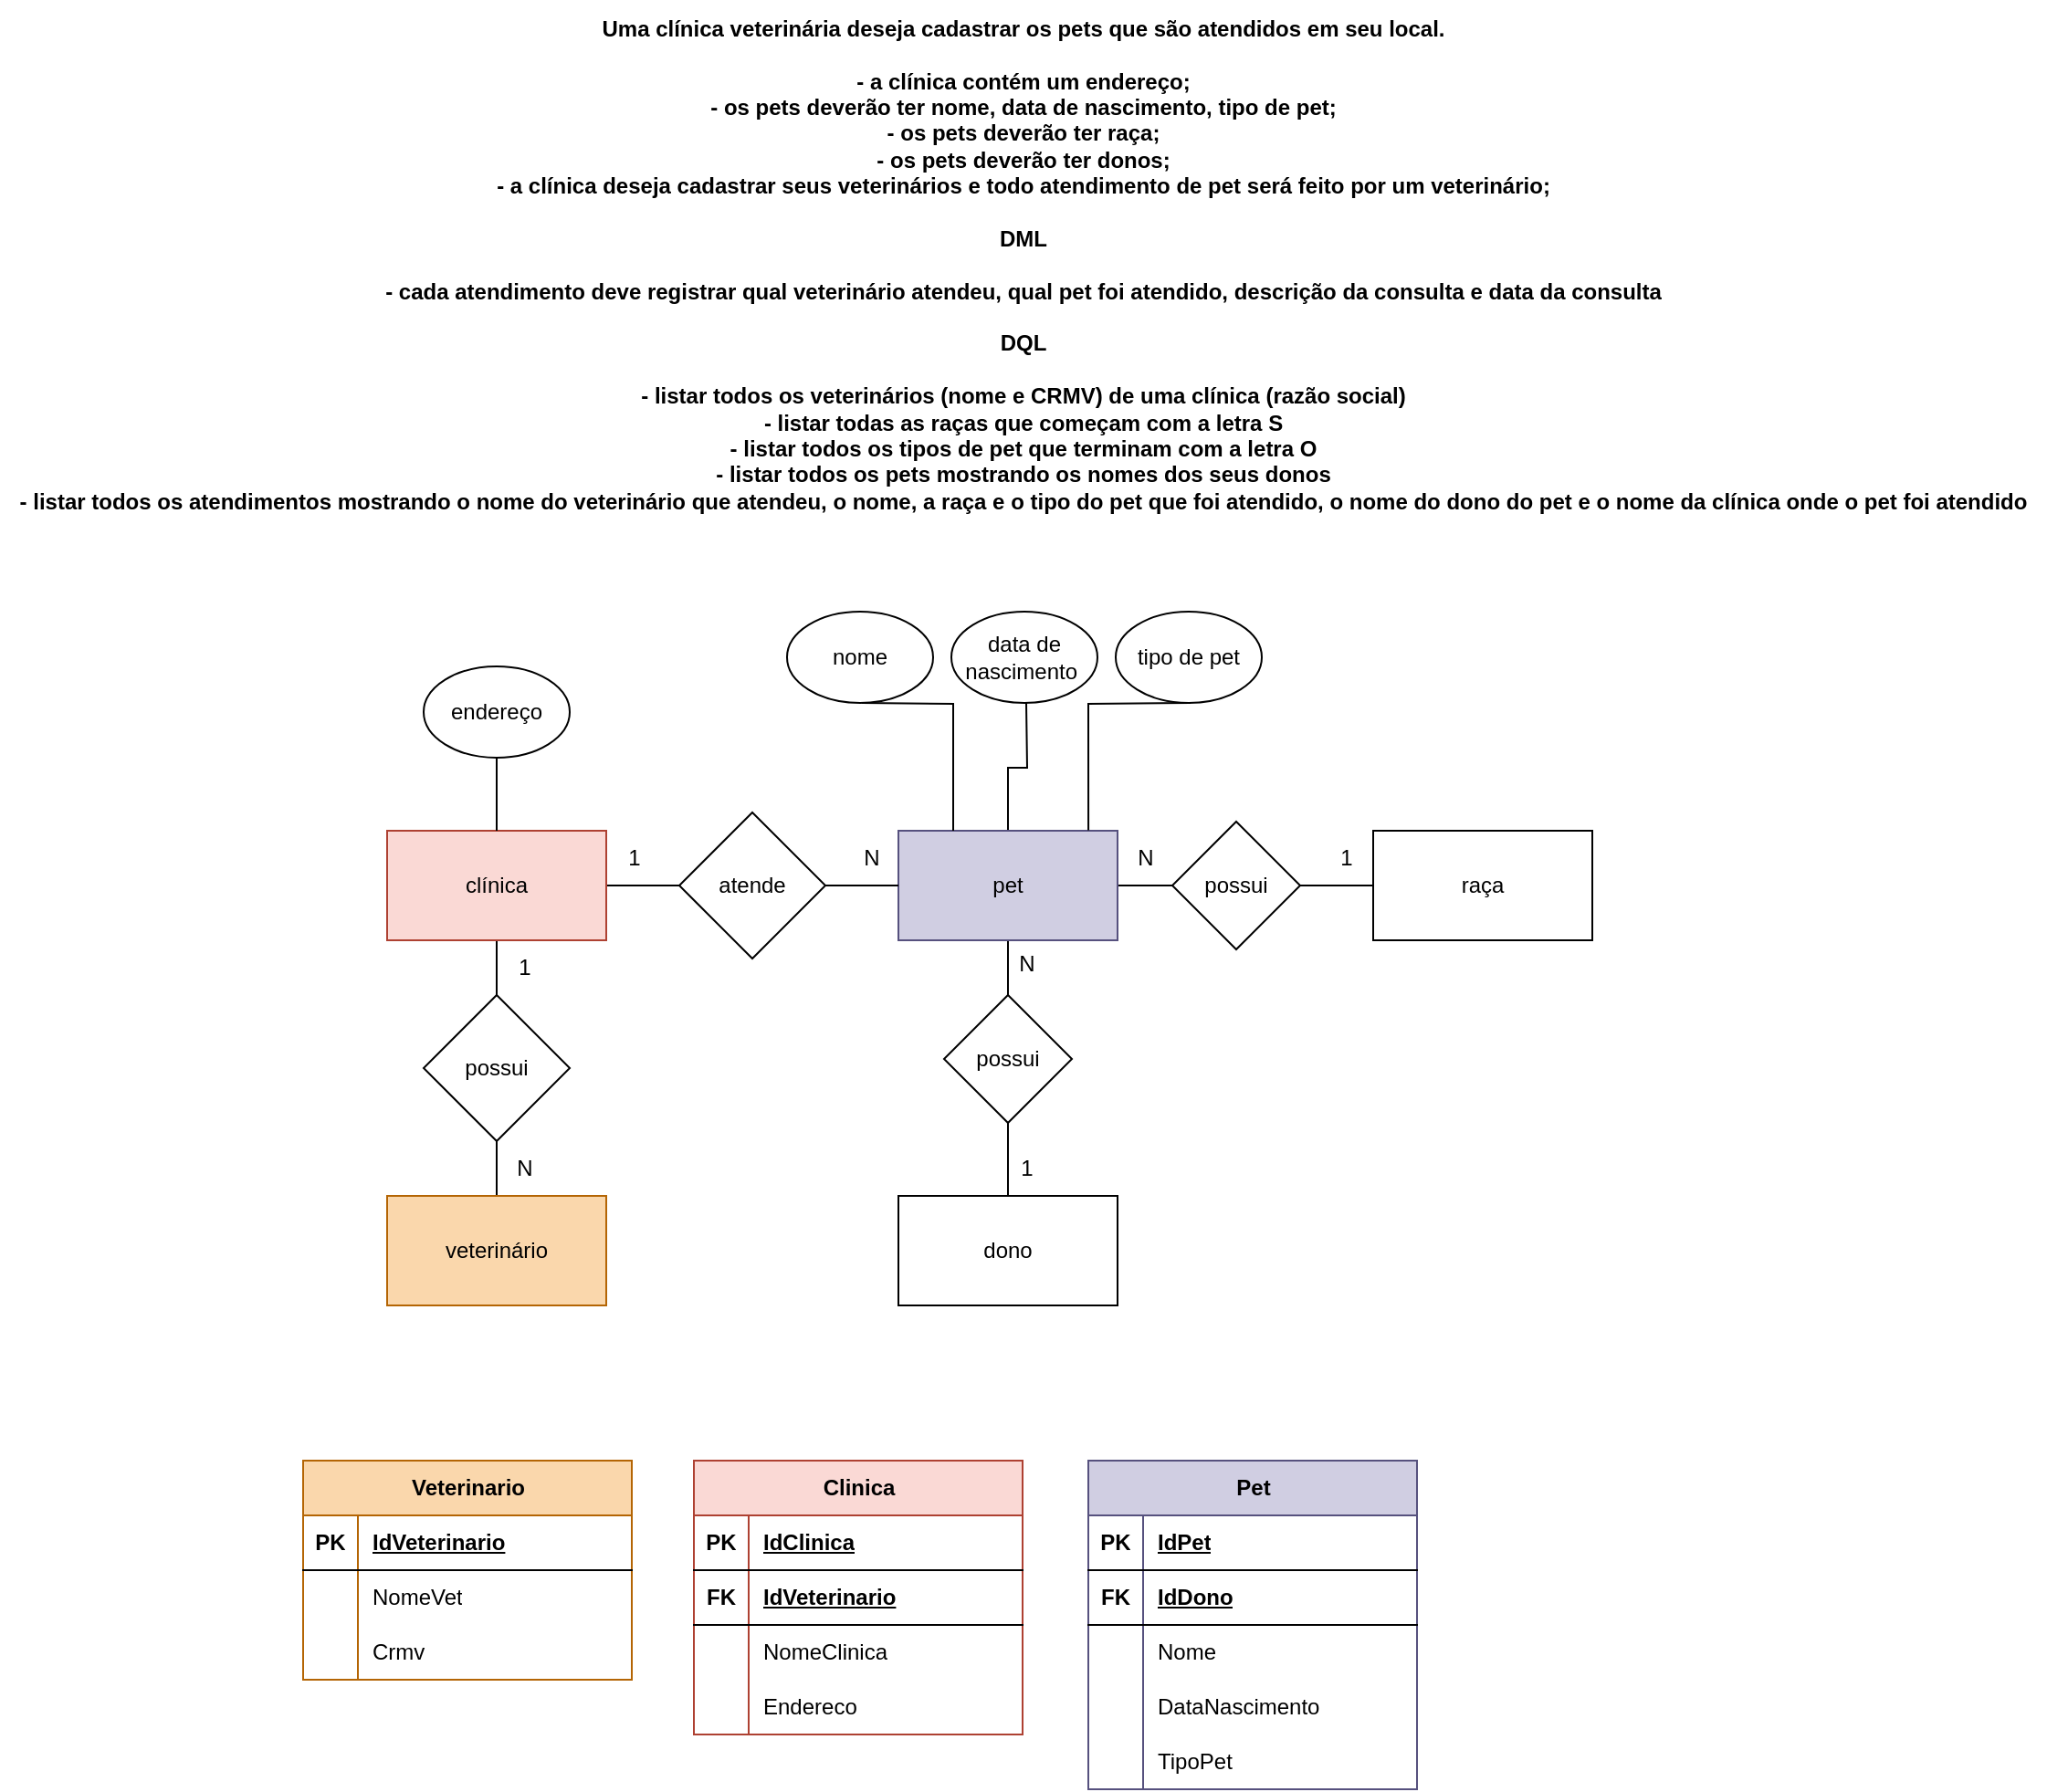 <mxfile version="21.6.5" type="device">
  <diagram name="Página-1" id="kzUicE4KyKBoCqzZGCLQ">
    <mxGraphModel dx="2062" dy="721" grid="1" gridSize="10" guides="1" tooltips="1" connect="1" arrows="1" fold="1" page="1" pageScale="1" pageWidth="827" pageHeight="1169" math="0" shadow="0">
      <root>
        <mxCell id="0" />
        <mxCell id="1" parent="0" />
        <mxCell id="TnxETldwRz7vRZBNHloN-1" value="&lt;div style=&quot;font-size: 12px;&quot;&gt;&lt;span style=&quot;font-size: 12px;&quot;&gt;&lt;font style=&quot;font-size: 12px;&quot;&gt;Uma clínica veterinária deseja cadastrar os pets que são atendidos em seu local.&lt;/font&gt;&lt;/span&gt;&lt;/div&gt;&lt;div style=&quot;font-size: 12px;&quot;&gt;&lt;span style=&quot;font-size: 12px;&quot;&gt;&lt;font style=&quot;font-size: 12px;&quot;&gt;&lt;br style=&quot;font-size: 12px;&quot;&gt;&lt;/font&gt;&lt;/span&gt;&lt;/div&gt;&lt;div style=&quot;font-size: 12px;&quot;&gt;&lt;span style=&quot;font-size: 12px;&quot;&gt;&lt;font style=&quot;font-size: 12px;&quot;&gt;- a clínica contém um endereço;&lt;/font&gt;&lt;/span&gt;&lt;/div&gt;&lt;div style=&quot;font-size: 12px;&quot;&gt;&lt;span style=&quot;font-size: 12px;&quot;&gt;&lt;font style=&quot;font-size: 12px;&quot;&gt;- os pets deverão ter nome, data de nascimento, tipo de pet;&lt;/font&gt;&lt;/span&gt;&lt;/div&gt;&lt;div style=&quot;font-size: 12px;&quot;&gt;&lt;span style=&quot;font-size: 12px;&quot;&gt;&lt;font style=&quot;font-size: 12px;&quot;&gt;- os pets deverão ter raça;&lt;/font&gt;&lt;/span&gt;&lt;/div&gt;&lt;div style=&quot;font-size: 12px;&quot;&gt;&lt;span style=&quot;font-size: 12px;&quot;&gt;&lt;font style=&quot;font-size: 12px;&quot;&gt;- os pets deverão ter donos;&lt;/font&gt;&lt;/span&gt;&lt;/div&gt;&lt;div style=&quot;font-size: 12px;&quot;&gt;&lt;span style=&quot;font-size: 12px;&quot;&gt;&lt;font style=&quot;font-size: 12px;&quot;&gt;- a clínica deseja cadastrar seus veterinários e todo atendimento de pet será feito por um veterinário;&lt;/font&gt;&lt;/span&gt;&lt;/div&gt;&lt;div style=&quot;font-size: 12px;&quot;&gt;&lt;span style=&quot;font-size: 12px;&quot;&gt;&lt;font style=&quot;font-size: 12px;&quot;&gt;&lt;br style=&quot;font-size: 12px;&quot;&gt;&lt;/font&gt;&lt;/span&gt;&lt;/div&gt;&lt;div style=&quot;font-size: 12px;&quot;&gt;&lt;span style=&quot;font-size: 12px;&quot;&gt;&lt;font style=&quot;font-size: 12px;&quot;&gt;DML&lt;/font&gt;&lt;/span&gt;&lt;/div&gt;&lt;div style=&quot;font-size: 12px;&quot;&gt;&lt;span style=&quot;font-size: 12px;&quot;&gt;&lt;font style=&quot;font-size: 12px;&quot;&gt;&lt;br style=&quot;font-size: 12px;&quot;&gt;&lt;/font&gt;&lt;/span&gt;&lt;/div&gt;&lt;div style=&quot;font-size: 12px;&quot;&gt;&lt;span style=&quot;font-size: 12px;&quot;&gt;&lt;font style=&quot;font-size: 12px;&quot;&gt;- cada atendimento deve registrar qual veterinário atendeu, qual pet foi atendido, descrição da consulta e data da consulta&lt;/font&gt;&lt;/span&gt;&lt;/div&gt;&lt;div style=&quot;font-size: 12px;&quot;&gt;&lt;span style=&quot;font-size: 12px;&quot;&gt;&lt;font style=&quot;font-size: 12px;&quot;&gt;&lt;br style=&quot;font-size: 12px;&quot;&gt;&lt;/font&gt;&lt;/span&gt;&lt;/div&gt;&lt;div style=&quot;font-size: 12px;&quot;&gt;&lt;span style=&quot;font-size: 12px;&quot;&gt;&lt;font style=&quot;font-size: 12px;&quot;&gt;DQL&lt;/font&gt;&lt;/span&gt;&lt;/div&gt;&lt;div style=&quot;font-size: 12px;&quot;&gt;&lt;span style=&quot;font-size: 12px;&quot;&gt;&lt;font style=&quot;font-size: 12px;&quot;&gt;&lt;br style=&quot;font-size: 12px;&quot;&gt;&lt;/font&gt;&lt;/span&gt;&lt;/div&gt;&lt;div style=&quot;font-size: 12px;&quot;&gt;&lt;span style=&quot;font-size: 12px;&quot;&gt;&lt;font style=&quot;font-size: 12px;&quot;&gt;- listar todos os veterinários (nome e CRMV) de uma clínica (razão social)&lt;/font&gt;&lt;/span&gt;&lt;/div&gt;&lt;div style=&quot;font-size: 12px;&quot;&gt;&lt;span style=&quot;font-size: 12px;&quot;&gt;&lt;font style=&quot;font-size: 12px;&quot;&gt;- listar todas as raças que começam com a letra S&lt;/font&gt;&lt;/span&gt;&lt;/div&gt;&lt;div style=&quot;font-size: 12px;&quot;&gt;&lt;span style=&quot;font-size: 12px;&quot;&gt;&lt;font style=&quot;font-size: 12px;&quot;&gt;- listar todos os tipos de pet que terminam com a letra O&lt;/font&gt;&lt;/span&gt;&lt;/div&gt;&lt;div style=&quot;font-size: 12px;&quot;&gt;&lt;span style=&quot;font-size: 12px;&quot;&gt;&lt;font style=&quot;font-size: 12px;&quot;&gt;- listar todos os pets mostrando os nomes dos seus donos&lt;/font&gt;&lt;/span&gt;&lt;/div&gt;&lt;div style=&quot;font-size: 12px;&quot;&gt;&lt;span style=&quot;font-size: 12px;&quot;&gt;&lt;font style=&quot;font-size: 12px;&quot;&gt;- listar todos os atendimentos mostrando o nome do veterinário que atendeu, o nome, a raça e o tipo do pet que foi atendido, o nome do dono do pet e o nome da clínica onde o pet foi atendido&lt;/font&gt;&lt;/span&gt;&lt;/div&gt;" style="text;html=1;align=center;verticalAlign=middle;resizable=0;points=[];autosize=1;strokeColor=none;fillColor=none;fontSize=12;fontStyle=1" parent="1" vertex="1">
          <mxGeometry x="-146" y="150" width="1120" height="290" as="geometry" />
        </mxCell>
        <mxCell id="TnxETldwRz7vRZBNHloN-16" value="" style="edgeStyle=orthogonalEdgeStyle;rounded=0;orthogonalLoop=1;jettySize=auto;html=1;endArrow=none;endFill=0;" parent="1" source="TnxETldwRz7vRZBNHloN-2" target="TnxETldwRz7vRZBNHloN-5" edge="1">
          <mxGeometry relative="1" as="geometry" />
        </mxCell>
        <mxCell id="TnxETldwRz7vRZBNHloN-37" style="edgeStyle=orthogonalEdgeStyle;rounded=0;orthogonalLoop=1;jettySize=auto;html=1;exitX=0.5;exitY=1;exitDx=0;exitDy=0;entryX=0.5;entryY=0;entryDx=0;entryDy=0;endArrow=none;endFill=0;" parent="1" source="TnxETldwRz7vRZBNHloN-2" target="TnxETldwRz7vRZBNHloN-36" edge="1">
          <mxGeometry relative="1" as="geometry" />
        </mxCell>
        <mxCell id="TnxETldwRz7vRZBNHloN-2" value="clínica" style="rounded=0;whiteSpace=wrap;html=1;fillColor=#fad9d5;strokeColor=#ae4132;" parent="1" vertex="1">
          <mxGeometry x="66" y="605" width="120" height="60" as="geometry" />
        </mxCell>
        <mxCell id="TnxETldwRz7vRZBNHloN-18" value="" style="edgeStyle=orthogonalEdgeStyle;rounded=0;orthogonalLoop=1;jettySize=auto;html=1;endArrow=none;endFill=0;" parent="1" source="TnxETldwRz7vRZBNHloN-3" target="TnxETldwRz7vRZBNHloN-2" edge="1">
          <mxGeometry relative="1" as="geometry" />
        </mxCell>
        <mxCell id="TnxETldwRz7vRZBNHloN-3" value="endereço" style="ellipse;whiteSpace=wrap;html=1;" parent="1" vertex="1">
          <mxGeometry x="86" y="515" width="80" height="50" as="geometry" />
        </mxCell>
        <mxCell id="TnxETldwRz7vRZBNHloN-25" value="" style="edgeStyle=orthogonalEdgeStyle;rounded=0;orthogonalLoop=1;jettySize=auto;html=1;endArrow=none;endFill=0;" parent="1" source="TnxETldwRz7vRZBNHloN-4" target="TnxETldwRz7vRZBNHloN-24" edge="1">
          <mxGeometry relative="1" as="geometry" />
        </mxCell>
        <mxCell id="TnxETldwRz7vRZBNHloN-31" value="" style="edgeStyle=orthogonalEdgeStyle;rounded=0;orthogonalLoop=1;jettySize=auto;html=1;endArrow=none;endFill=0;" parent="1" source="TnxETldwRz7vRZBNHloN-4" edge="1">
          <mxGeometry relative="1" as="geometry">
            <mxPoint x="416" y="535" as="targetPoint" />
          </mxGeometry>
        </mxCell>
        <mxCell id="TnxETldwRz7vRZBNHloN-43" style="edgeStyle=orthogonalEdgeStyle;rounded=0;orthogonalLoop=1;jettySize=auto;html=1;exitX=0.5;exitY=1;exitDx=0;exitDy=0;endArrow=none;endFill=0;" parent="1" source="TnxETldwRz7vRZBNHloN-4" target="TnxETldwRz7vRZBNHloN-34" edge="1">
          <mxGeometry relative="1" as="geometry" />
        </mxCell>
        <mxCell id="TnxETldwRz7vRZBNHloN-4" value="pet" style="rounded=0;whiteSpace=wrap;html=1;fillColor=#d0cee2;strokeColor=#56517e;" parent="1" vertex="1">
          <mxGeometry x="346" y="605" width="120" height="60" as="geometry" />
        </mxCell>
        <mxCell id="TnxETldwRz7vRZBNHloN-17" value="" style="edgeStyle=orthogonalEdgeStyle;rounded=0;orthogonalLoop=1;jettySize=auto;html=1;endArrow=none;endFill=0;" parent="1" source="TnxETldwRz7vRZBNHloN-5" target="TnxETldwRz7vRZBNHloN-4" edge="1">
          <mxGeometry relative="1" as="geometry" />
        </mxCell>
        <mxCell id="TnxETldwRz7vRZBNHloN-5" value="atende" style="rhombus;whiteSpace=wrap;html=1;" parent="1" vertex="1">
          <mxGeometry x="226" y="595" width="80" height="80" as="geometry" />
        </mxCell>
        <mxCell id="TnxETldwRz7vRZBNHloN-32" style="edgeStyle=orthogonalEdgeStyle;rounded=0;orthogonalLoop=1;jettySize=auto;html=1;entryX=0.25;entryY=0;entryDx=0;entryDy=0;endArrow=none;endFill=0;" parent="1" target="TnxETldwRz7vRZBNHloN-4" edge="1">
          <mxGeometry relative="1" as="geometry">
            <mxPoint x="326" y="535" as="sourcePoint" />
          </mxGeometry>
        </mxCell>
        <mxCell id="TnxETldwRz7vRZBNHloN-7" value="nome" style="ellipse;whiteSpace=wrap;html=1;" parent="1" vertex="1">
          <mxGeometry x="285" y="485" width="80" height="50" as="geometry" />
        </mxCell>
        <mxCell id="TnxETldwRz7vRZBNHloN-8" value="data de nascimento&amp;nbsp;" style="ellipse;whiteSpace=wrap;html=1;" parent="1" vertex="1">
          <mxGeometry x="375" y="485" width="80" height="50" as="geometry" />
        </mxCell>
        <mxCell id="TnxETldwRz7vRZBNHloN-11" value="raça" style="rounded=0;whiteSpace=wrap;html=1;" parent="1" vertex="1">
          <mxGeometry x="606" y="605" width="120" height="60" as="geometry" />
        </mxCell>
        <mxCell id="TnxETldwRz7vRZBNHloN-33" style="edgeStyle=orthogonalEdgeStyle;rounded=0;orthogonalLoop=1;jettySize=auto;html=1;exitX=0.5;exitY=1;exitDx=0;exitDy=0;entryX=0.867;entryY=-0.004;entryDx=0;entryDy=0;entryPerimeter=0;endArrow=none;endFill=0;" parent="1" target="TnxETldwRz7vRZBNHloN-4" edge="1">
          <mxGeometry relative="1" as="geometry">
            <mxPoint x="506" y="535" as="sourcePoint" />
          </mxGeometry>
        </mxCell>
        <mxCell id="TnxETldwRz7vRZBNHloN-22" value="tipo de pet" style="ellipse;whiteSpace=wrap;html=1;" parent="1" vertex="1">
          <mxGeometry x="465" y="485" width="80" height="50" as="geometry" />
        </mxCell>
        <mxCell id="TnxETldwRz7vRZBNHloN-26" value="" style="edgeStyle=orthogonalEdgeStyle;rounded=0;orthogonalLoop=1;jettySize=auto;html=1;endArrow=none;endFill=0;" parent="1" source="TnxETldwRz7vRZBNHloN-24" target="TnxETldwRz7vRZBNHloN-11" edge="1">
          <mxGeometry relative="1" as="geometry" />
        </mxCell>
        <mxCell id="TnxETldwRz7vRZBNHloN-24" value="possui" style="rhombus;whiteSpace=wrap;html=1;" parent="1" vertex="1">
          <mxGeometry x="496" y="600" width="70" height="70" as="geometry" />
        </mxCell>
        <mxCell id="TnxETldwRz7vRZBNHloN-27" value="1" style="text;html=1;align=center;verticalAlign=middle;resizable=0;points=[];autosize=1;strokeColor=none;fillColor=none;" parent="1" vertex="1">
          <mxGeometry x="186" y="605" width="30" height="30" as="geometry" />
        </mxCell>
        <mxCell id="TnxETldwRz7vRZBNHloN-28" value="N" style="text;html=1;align=center;verticalAlign=middle;resizable=0;points=[];autosize=1;strokeColor=none;fillColor=none;" parent="1" vertex="1">
          <mxGeometry x="316" y="605" width="30" height="30" as="geometry" />
        </mxCell>
        <mxCell id="TnxETldwRz7vRZBNHloN-29" value="N" style="text;html=1;align=center;verticalAlign=middle;resizable=0;points=[];autosize=1;strokeColor=none;fillColor=none;" parent="1" vertex="1">
          <mxGeometry x="466" y="605" width="30" height="30" as="geometry" />
        </mxCell>
        <mxCell id="TnxETldwRz7vRZBNHloN-30" value="1" style="text;html=1;align=center;verticalAlign=middle;resizable=0;points=[];autosize=1;strokeColor=none;fillColor=none;" parent="1" vertex="1">
          <mxGeometry x="576" y="605" width="30" height="30" as="geometry" />
        </mxCell>
        <mxCell id="TnxETldwRz7vRZBNHloN-45" style="edgeStyle=orthogonalEdgeStyle;rounded=0;orthogonalLoop=1;jettySize=auto;html=1;exitX=0.5;exitY=1;exitDx=0;exitDy=0;entryX=0.5;entryY=0;entryDx=0;entryDy=0;endArrow=none;endFill=0;" parent="1" source="TnxETldwRz7vRZBNHloN-34" target="TnxETldwRz7vRZBNHloN-42" edge="1">
          <mxGeometry relative="1" as="geometry" />
        </mxCell>
        <mxCell id="TnxETldwRz7vRZBNHloN-34" value="possui" style="rhombus;whiteSpace=wrap;html=1;" parent="1" vertex="1">
          <mxGeometry x="371" y="695" width="70" height="70" as="geometry" />
        </mxCell>
        <mxCell id="TnxETldwRz7vRZBNHloN-38" style="edgeStyle=orthogonalEdgeStyle;rounded=0;orthogonalLoop=1;jettySize=auto;html=1;exitX=0.5;exitY=0;exitDx=0;exitDy=0;entryX=0.5;entryY=1;entryDx=0;entryDy=0;endArrow=none;endFill=0;" parent="1" source="TnxETldwRz7vRZBNHloN-35" target="TnxETldwRz7vRZBNHloN-36" edge="1">
          <mxGeometry relative="1" as="geometry" />
        </mxCell>
        <mxCell id="TnxETldwRz7vRZBNHloN-35" value="veterinário" style="rounded=0;whiteSpace=wrap;html=1;fillColor=#fad7ac;strokeColor=#b46504;" parent="1" vertex="1">
          <mxGeometry x="66" y="805" width="120" height="60" as="geometry" />
        </mxCell>
        <mxCell id="TnxETldwRz7vRZBNHloN-36" value="possui" style="rhombus;whiteSpace=wrap;html=1;" parent="1" vertex="1">
          <mxGeometry x="86" y="695" width="80" height="80" as="geometry" />
        </mxCell>
        <mxCell id="TnxETldwRz7vRZBNHloN-39" value="N" style="text;html=1;align=center;verticalAlign=middle;resizable=0;points=[];autosize=1;strokeColor=none;fillColor=none;" parent="1" vertex="1">
          <mxGeometry x="126" y="775" width="30" height="30" as="geometry" />
        </mxCell>
        <mxCell id="TnxETldwRz7vRZBNHloN-40" value="1" style="text;html=1;align=center;verticalAlign=middle;resizable=0;points=[];autosize=1;strokeColor=none;fillColor=none;" parent="1" vertex="1">
          <mxGeometry x="126" y="665" width="30" height="30" as="geometry" />
        </mxCell>
        <mxCell id="TnxETldwRz7vRZBNHloN-42" value="dono" style="rounded=0;whiteSpace=wrap;html=1;" parent="1" vertex="1">
          <mxGeometry x="346" y="805" width="120" height="60" as="geometry" />
        </mxCell>
        <mxCell id="TnxETldwRz7vRZBNHloN-46" value="N" style="text;html=1;align=center;verticalAlign=middle;resizable=0;points=[];autosize=1;strokeColor=none;fillColor=none;" parent="1" vertex="1">
          <mxGeometry x="401" y="663" width="30" height="30" as="geometry" />
        </mxCell>
        <mxCell id="TnxETldwRz7vRZBNHloN-47" value="1" style="text;html=1;align=center;verticalAlign=middle;resizable=0;points=[];autosize=1;strokeColor=none;fillColor=none;" parent="1" vertex="1">
          <mxGeometry x="401" y="775" width="30" height="30" as="geometry" />
        </mxCell>
        <mxCell id="SVaCjbMTwRTQJG_0nI59-1" value="Veterinario" style="shape=table;startSize=30;container=1;collapsible=1;childLayout=tableLayout;fixedRows=1;rowLines=0;fontStyle=1;align=center;resizeLast=1;html=1;fillColor=#fad7ac;strokeColor=#b46504;" parent="1" vertex="1">
          <mxGeometry x="20" y="950" width="180" height="120" as="geometry" />
        </mxCell>
        <mxCell id="SVaCjbMTwRTQJG_0nI59-2" value="" style="shape=tableRow;horizontal=0;startSize=0;swimlaneHead=0;swimlaneBody=0;fillColor=none;collapsible=0;dropTarget=0;points=[[0,0.5],[1,0.5]];portConstraint=eastwest;top=0;left=0;right=0;bottom=1;" parent="SVaCjbMTwRTQJG_0nI59-1" vertex="1">
          <mxGeometry y="30" width="180" height="30" as="geometry" />
        </mxCell>
        <mxCell id="SVaCjbMTwRTQJG_0nI59-3" value="PK" style="shape=partialRectangle;connectable=0;fillColor=none;top=0;left=0;bottom=0;right=0;fontStyle=1;overflow=hidden;whiteSpace=wrap;html=1;" parent="SVaCjbMTwRTQJG_0nI59-2" vertex="1">
          <mxGeometry width="30" height="30" as="geometry">
            <mxRectangle width="30" height="30" as="alternateBounds" />
          </mxGeometry>
        </mxCell>
        <mxCell id="SVaCjbMTwRTQJG_0nI59-4" value="IdVeterinario" style="shape=partialRectangle;connectable=0;fillColor=none;top=0;left=0;bottom=0;right=0;align=left;spacingLeft=6;fontStyle=5;overflow=hidden;whiteSpace=wrap;html=1;" parent="SVaCjbMTwRTQJG_0nI59-2" vertex="1">
          <mxGeometry x="30" width="150" height="30" as="geometry">
            <mxRectangle width="150" height="30" as="alternateBounds" />
          </mxGeometry>
        </mxCell>
        <mxCell id="SVaCjbMTwRTQJG_0nI59-5" value="" style="shape=tableRow;horizontal=0;startSize=0;swimlaneHead=0;swimlaneBody=0;fillColor=none;collapsible=0;dropTarget=0;points=[[0,0.5],[1,0.5]];portConstraint=eastwest;top=0;left=0;right=0;bottom=0;" parent="SVaCjbMTwRTQJG_0nI59-1" vertex="1">
          <mxGeometry y="60" width="180" height="30" as="geometry" />
        </mxCell>
        <mxCell id="SVaCjbMTwRTQJG_0nI59-6" value="" style="shape=partialRectangle;connectable=0;fillColor=none;top=0;left=0;bottom=0;right=0;editable=1;overflow=hidden;whiteSpace=wrap;html=1;" parent="SVaCjbMTwRTQJG_0nI59-5" vertex="1">
          <mxGeometry width="30" height="30" as="geometry">
            <mxRectangle width="30" height="30" as="alternateBounds" />
          </mxGeometry>
        </mxCell>
        <mxCell id="SVaCjbMTwRTQJG_0nI59-7" value="NomeVet" style="shape=partialRectangle;connectable=0;fillColor=none;top=0;left=0;bottom=0;right=0;align=left;spacingLeft=6;overflow=hidden;whiteSpace=wrap;html=1;" parent="SVaCjbMTwRTQJG_0nI59-5" vertex="1">
          <mxGeometry x="30" width="150" height="30" as="geometry">
            <mxRectangle width="150" height="30" as="alternateBounds" />
          </mxGeometry>
        </mxCell>
        <mxCell id="SVaCjbMTwRTQJG_0nI59-8" value="" style="shape=tableRow;horizontal=0;startSize=0;swimlaneHead=0;swimlaneBody=0;fillColor=none;collapsible=0;dropTarget=0;points=[[0,0.5],[1,0.5]];portConstraint=eastwest;top=0;left=0;right=0;bottom=0;" parent="SVaCjbMTwRTQJG_0nI59-1" vertex="1">
          <mxGeometry y="90" width="180" height="30" as="geometry" />
        </mxCell>
        <mxCell id="SVaCjbMTwRTQJG_0nI59-9" value="" style="shape=partialRectangle;connectable=0;fillColor=none;top=0;left=0;bottom=0;right=0;editable=1;overflow=hidden;whiteSpace=wrap;html=1;" parent="SVaCjbMTwRTQJG_0nI59-8" vertex="1">
          <mxGeometry width="30" height="30" as="geometry">
            <mxRectangle width="30" height="30" as="alternateBounds" />
          </mxGeometry>
        </mxCell>
        <mxCell id="SVaCjbMTwRTQJG_0nI59-10" value="Crmv" style="shape=partialRectangle;connectable=0;fillColor=none;top=0;left=0;bottom=0;right=0;align=left;spacingLeft=6;overflow=hidden;whiteSpace=wrap;html=1;" parent="SVaCjbMTwRTQJG_0nI59-8" vertex="1">
          <mxGeometry x="30" width="150" height="30" as="geometry">
            <mxRectangle width="150" height="30" as="alternateBounds" />
          </mxGeometry>
        </mxCell>
        <mxCell id="SVaCjbMTwRTQJG_0nI59-14" value="Clinica" style="shape=table;startSize=30;container=1;collapsible=1;childLayout=tableLayout;fixedRows=1;rowLines=0;fontStyle=1;align=center;resizeLast=1;html=1;fillColor=#fad9d5;strokeColor=#ae4132;" parent="1" vertex="1">
          <mxGeometry x="234" y="950" width="180" height="150" as="geometry" />
        </mxCell>
        <mxCell id="SVaCjbMTwRTQJG_0nI59-15" value="" style="shape=tableRow;horizontal=0;startSize=0;swimlaneHead=0;swimlaneBody=0;fillColor=none;collapsible=0;dropTarget=0;points=[[0,0.5],[1,0.5]];portConstraint=eastwest;top=0;left=0;right=0;bottom=1;" parent="SVaCjbMTwRTQJG_0nI59-14" vertex="1">
          <mxGeometry y="30" width="180" height="30" as="geometry" />
        </mxCell>
        <mxCell id="SVaCjbMTwRTQJG_0nI59-16" value="PK" style="shape=partialRectangle;connectable=0;fillColor=none;top=0;left=0;bottom=0;right=0;fontStyle=1;overflow=hidden;whiteSpace=wrap;html=1;" parent="SVaCjbMTwRTQJG_0nI59-15" vertex="1">
          <mxGeometry width="30" height="30" as="geometry">
            <mxRectangle width="30" height="30" as="alternateBounds" />
          </mxGeometry>
        </mxCell>
        <mxCell id="SVaCjbMTwRTQJG_0nI59-17" value="IdClinica" style="shape=partialRectangle;connectable=0;fillColor=none;top=0;left=0;bottom=0;right=0;align=left;spacingLeft=6;fontStyle=5;overflow=hidden;whiteSpace=wrap;html=1;" parent="SVaCjbMTwRTQJG_0nI59-15" vertex="1">
          <mxGeometry x="30" width="150" height="30" as="geometry">
            <mxRectangle width="150" height="30" as="alternateBounds" />
          </mxGeometry>
        </mxCell>
        <mxCell id="840rjsy02p4jFIktRwnc-4" style="shape=tableRow;horizontal=0;startSize=0;swimlaneHead=0;swimlaneBody=0;fillColor=none;collapsible=0;dropTarget=0;points=[[0,0.5],[1,0.5]];portConstraint=eastwest;top=0;left=0;right=0;bottom=1;" vertex="1" parent="SVaCjbMTwRTQJG_0nI59-14">
          <mxGeometry y="60" width="180" height="30" as="geometry" />
        </mxCell>
        <mxCell id="840rjsy02p4jFIktRwnc-5" value="FK" style="shape=partialRectangle;connectable=0;fillColor=none;top=0;left=0;bottom=0;right=0;fontStyle=1;overflow=hidden;whiteSpace=wrap;html=1;" vertex="1" parent="840rjsy02p4jFIktRwnc-4">
          <mxGeometry width="30" height="30" as="geometry">
            <mxRectangle width="30" height="30" as="alternateBounds" />
          </mxGeometry>
        </mxCell>
        <mxCell id="840rjsy02p4jFIktRwnc-6" value="IdVeterinario" style="shape=partialRectangle;connectable=0;fillColor=none;top=0;left=0;bottom=0;right=0;align=left;spacingLeft=6;fontStyle=5;overflow=hidden;whiteSpace=wrap;html=1;" vertex="1" parent="840rjsy02p4jFIktRwnc-4">
          <mxGeometry x="30" width="150" height="30" as="geometry">
            <mxRectangle width="150" height="30" as="alternateBounds" />
          </mxGeometry>
        </mxCell>
        <mxCell id="SVaCjbMTwRTQJG_0nI59-18" value="" style="shape=tableRow;horizontal=0;startSize=0;swimlaneHead=0;swimlaneBody=0;fillColor=none;collapsible=0;dropTarget=0;points=[[0,0.5],[1,0.5]];portConstraint=eastwest;top=0;left=0;right=0;bottom=0;" parent="SVaCjbMTwRTQJG_0nI59-14" vertex="1">
          <mxGeometry y="90" width="180" height="30" as="geometry" />
        </mxCell>
        <mxCell id="SVaCjbMTwRTQJG_0nI59-19" value="" style="shape=partialRectangle;connectable=0;fillColor=none;top=0;left=0;bottom=0;right=0;editable=1;overflow=hidden;whiteSpace=wrap;html=1;" parent="SVaCjbMTwRTQJG_0nI59-18" vertex="1">
          <mxGeometry width="30" height="30" as="geometry">
            <mxRectangle width="30" height="30" as="alternateBounds" />
          </mxGeometry>
        </mxCell>
        <mxCell id="SVaCjbMTwRTQJG_0nI59-20" value="NomeClinica" style="shape=partialRectangle;connectable=0;fillColor=none;top=0;left=0;bottom=0;right=0;align=left;spacingLeft=6;overflow=hidden;whiteSpace=wrap;html=1;" parent="SVaCjbMTwRTQJG_0nI59-18" vertex="1">
          <mxGeometry x="30" width="150" height="30" as="geometry">
            <mxRectangle width="150" height="30" as="alternateBounds" />
          </mxGeometry>
        </mxCell>
        <mxCell id="SVaCjbMTwRTQJG_0nI59-21" value="" style="shape=tableRow;horizontal=0;startSize=0;swimlaneHead=0;swimlaneBody=0;fillColor=none;collapsible=0;dropTarget=0;points=[[0,0.5],[1,0.5]];portConstraint=eastwest;top=0;left=0;right=0;bottom=0;" parent="SVaCjbMTwRTQJG_0nI59-14" vertex="1">
          <mxGeometry y="120" width="180" height="30" as="geometry" />
        </mxCell>
        <mxCell id="SVaCjbMTwRTQJG_0nI59-22" value="" style="shape=partialRectangle;connectable=0;fillColor=none;top=0;left=0;bottom=0;right=0;editable=1;overflow=hidden;whiteSpace=wrap;html=1;" parent="SVaCjbMTwRTQJG_0nI59-21" vertex="1">
          <mxGeometry width="30" height="30" as="geometry">
            <mxRectangle width="30" height="30" as="alternateBounds" />
          </mxGeometry>
        </mxCell>
        <mxCell id="SVaCjbMTwRTQJG_0nI59-23" value="Endereco" style="shape=partialRectangle;connectable=0;fillColor=none;top=0;left=0;bottom=0;right=0;align=left;spacingLeft=6;overflow=hidden;whiteSpace=wrap;html=1;" parent="SVaCjbMTwRTQJG_0nI59-21" vertex="1">
          <mxGeometry x="30" width="150" height="30" as="geometry">
            <mxRectangle width="150" height="30" as="alternateBounds" />
          </mxGeometry>
        </mxCell>
        <mxCell id="840rjsy02p4jFIktRwnc-7" value="Pet" style="shape=table;startSize=30;container=1;collapsible=1;childLayout=tableLayout;fixedRows=1;rowLines=0;fontStyle=1;align=center;resizeLast=1;html=1;fillColor=#d0cee2;strokeColor=#56517e;" vertex="1" parent="1">
          <mxGeometry x="450" y="950" width="180" height="180" as="geometry" />
        </mxCell>
        <mxCell id="840rjsy02p4jFIktRwnc-8" value="" style="shape=tableRow;horizontal=0;startSize=0;swimlaneHead=0;swimlaneBody=0;fillColor=none;collapsible=0;dropTarget=0;points=[[0,0.5],[1,0.5]];portConstraint=eastwest;top=0;left=0;right=0;bottom=1;" vertex="1" parent="840rjsy02p4jFIktRwnc-7">
          <mxGeometry y="30" width="180" height="30" as="geometry" />
        </mxCell>
        <mxCell id="840rjsy02p4jFIktRwnc-9" value="PK" style="shape=partialRectangle;connectable=0;fillColor=none;top=0;left=0;bottom=0;right=0;fontStyle=1;overflow=hidden;whiteSpace=wrap;html=1;" vertex="1" parent="840rjsy02p4jFIktRwnc-8">
          <mxGeometry width="30" height="30" as="geometry">
            <mxRectangle width="30" height="30" as="alternateBounds" />
          </mxGeometry>
        </mxCell>
        <mxCell id="840rjsy02p4jFIktRwnc-10" value="IdPet" style="shape=partialRectangle;connectable=0;fillColor=none;top=0;left=0;bottom=0;right=0;align=left;spacingLeft=6;fontStyle=5;overflow=hidden;whiteSpace=wrap;html=1;" vertex="1" parent="840rjsy02p4jFIktRwnc-8">
          <mxGeometry x="30" width="150" height="30" as="geometry">
            <mxRectangle width="150" height="30" as="alternateBounds" />
          </mxGeometry>
        </mxCell>
        <mxCell id="840rjsy02p4jFIktRwnc-20" style="shape=tableRow;horizontal=0;startSize=0;swimlaneHead=0;swimlaneBody=0;fillColor=none;collapsible=0;dropTarget=0;points=[[0,0.5],[1,0.5]];portConstraint=eastwest;top=0;left=0;right=0;bottom=1;" vertex="1" parent="840rjsy02p4jFIktRwnc-7">
          <mxGeometry y="60" width="180" height="30" as="geometry" />
        </mxCell>
        <mxCell id="840rjsy02p4jFIktRwnc-21" value="FK" style="shape=partialRectangle;connectable=0;fillColor=none;top=0;left=0;bottom=0;right=0;fontStyle=1;overflow=hidden;whiteSpace=wrap;html=1;" vertex="1" parent="840rjsy02p4jFIktRwnc-20">
          <mxGeometry width="30" height="30" as="geometry">
            <mxRectangle width="30" height="30" as="alternateBounds" />
          </mxGeometry>
        </mxCell>
        <mxCell id="840rjsy02p4jFIktRwnc-22" value="IdDono" style="shape=partialRectangle;connectable=0;fillColor=none;top=0;left=0;bottom=0;right=0;align=left;spacingLeft=6;fontStyle=5;overflow=hidden;whiteSpace=wrap;html=1;" vertex="1" parent="840rjsy02p4jFIktRwnc-20">
          <mxGeometry x="30" width="150" height="30" as="geometry">
            <mxRectangle width="150" height="30" as="alternateBounds" />
          </mxGeometry>
        </mxCell>
        <mxCell id="840rjsy02p4jFIktRwnc-11" value="" style="shape=tableRow;horizontal=0;startSize=0;swimlaneHead=0;swimlaneBody=0;fillColor=none;collapsible=0;dropTarget=0;points=[[0,0.5],[1,0.5]];portConstraint=eastwest;top=0;left=0;right=0;bottom=0;" vertex="1" parent="840rjsy02p4jFIktRwnc-7">
          <mxGeometry y="90" width="180" height="30" as="geometry" />
        </mxCell>
        <mxCell id="840rjsy02p4jFIktRwnc-12" value="" style="shape=partialRectangle;connectable=0;fillColor=none;top=0;left=0;bottom=0;right=0;editable=1;overflow=hidden;whiteSpace=wrap;html=1;" vertex="1" parent="840rjsy02p4jFIktRwnc-11">
          <mxGeometry width="30" height="30" as="geometry">
            <mxRectangle width="30" height="30" as="alternateBounds" />
          </mxGeometry>
        </mxCell>
        <mxCell id="840rjsy02p4jFIktRwnc-13" value="Nome" style="shape=partialRectangle;connectable=0;fillColor=none;top=0;left=0;bottom=0;right=0;align=left;spacingLeft=6;overflow=hidden;whiteSpace=wrap;html=1;" vertex="1" parent="840rjsy02p4jFIktRwnc-11">
          <mxGeometry x="30" width="150" height="30" as="geometry">
            <mxRectangle width="150" height="30" as="alternateBounds" />
          </mxGeometry>
        </mxCell>
        <mxCell id="840rjsy02p4jFIktRwnc-14" value="" style="shape=tableRow;horizontal=0;startSize=0;swimlaneHead=0;swimlaneBody=0;fillColor=none;collapsible=0;dropTarget=0;points=[[0,0.5],[1,0.5]];portConstraint=eastwest;top=0;left=0;right=0;bottom=0;" vertex="1" parent="840rjsy02p4jFIktRwnc-7">
          <mxGeometry y="120" width="180" height="30" as="geometry" />
        </mxCell>
        <mxCell id="840rjsy02p4jFIktRwnc-15" value="" style="shape=partialRectangle;connectable=0;fillColor=none;top=0;left=0;bottom=0;right=0;editable=1;overflow=hidden;whiteSpace=wrap;html=1;" vertex="1" parent="840rjsy02p4jFIktRwnc-14">
          <mxGeometry width="30" height="30" as="geometry">
            <mxRectangle width="30" height="30" as="alternateBounds" />
          </mxGeometry>
        </mxCell>
        <mxCell id="840rjsy02p4jFIktRwnc-16" value="DataNascimento" style="shape=partialRectangle;connectable=0;fillColor=none;top=0;left=0;bottom=0;right=0;align=left;spacingLeft=6;overflow=hidden;whiteSpace=wrap;html=1;" vertex="1" parent="840rjsy02p4jFIktRwnc-14">
          <mxGeometry x="30" width="150" height="30" as="geometry">
            <mxRectangle width="150" height="30" as="alternateBounds" />
          </mxGeometry>
        </mxCell>
        <mxCell id="840rjsy02p4jFIktRwnc-17" value="" style="shape=tableRow;horizontal=0;startSize=0;swimlaneHead=0;swimlaneBody=0;fillColor=none;collapsible=0;dropTarget=0;points=[[0,0.5],[1,0.5]];portConstraint=eastwest;top=0;left=0;right=0;bottom=0;" vertex="1" parent="840rjsy02p4jFIktRwnc-7">
          <mxGeometry y="150" width="180" height="30" as="geometry" />
        </mxCell>
        <mxCell id="840rjsy02p4jFIktRwnc-18" value="" style="shape=partialRectangle;connectable=0;fillColor=none;top=0;left=0;bottom=0;right=0;editable=1;overflow=hidden;whiteSpace=wrap;html=1;" vertex="1" parent="840rjsy02p4jFIktRwnc-17">
          <mxGeometry width="30" height="30" as="geometry">
            <mxRectangle width="30" height="30" as="alternateBounds" />
          </mxGeometry>
        </mxCell>
        <mxCell id="840rjsy02p4jFIktRwnc-19" value="TipoPet" style="shape=partialRectangle;connectable=0;fillColor=none;top=0;left=0;bottom=0;right=0;align=left;spacingLeft=6;overflow=hidden;whiteSpace=wrap;html=1;" vertex="1" parent="840rjsy02p4jFIktRwnc-17">
          <mxGeometry x="30" width="150" height="30" as="geometry">
            <mxRectangle width="150" height="30" as="alternateBounds" />
          </mxGeometry>
        </mxCell>
      </root>
    </mxGraphModel>
  </diagram>
</mxfile>
